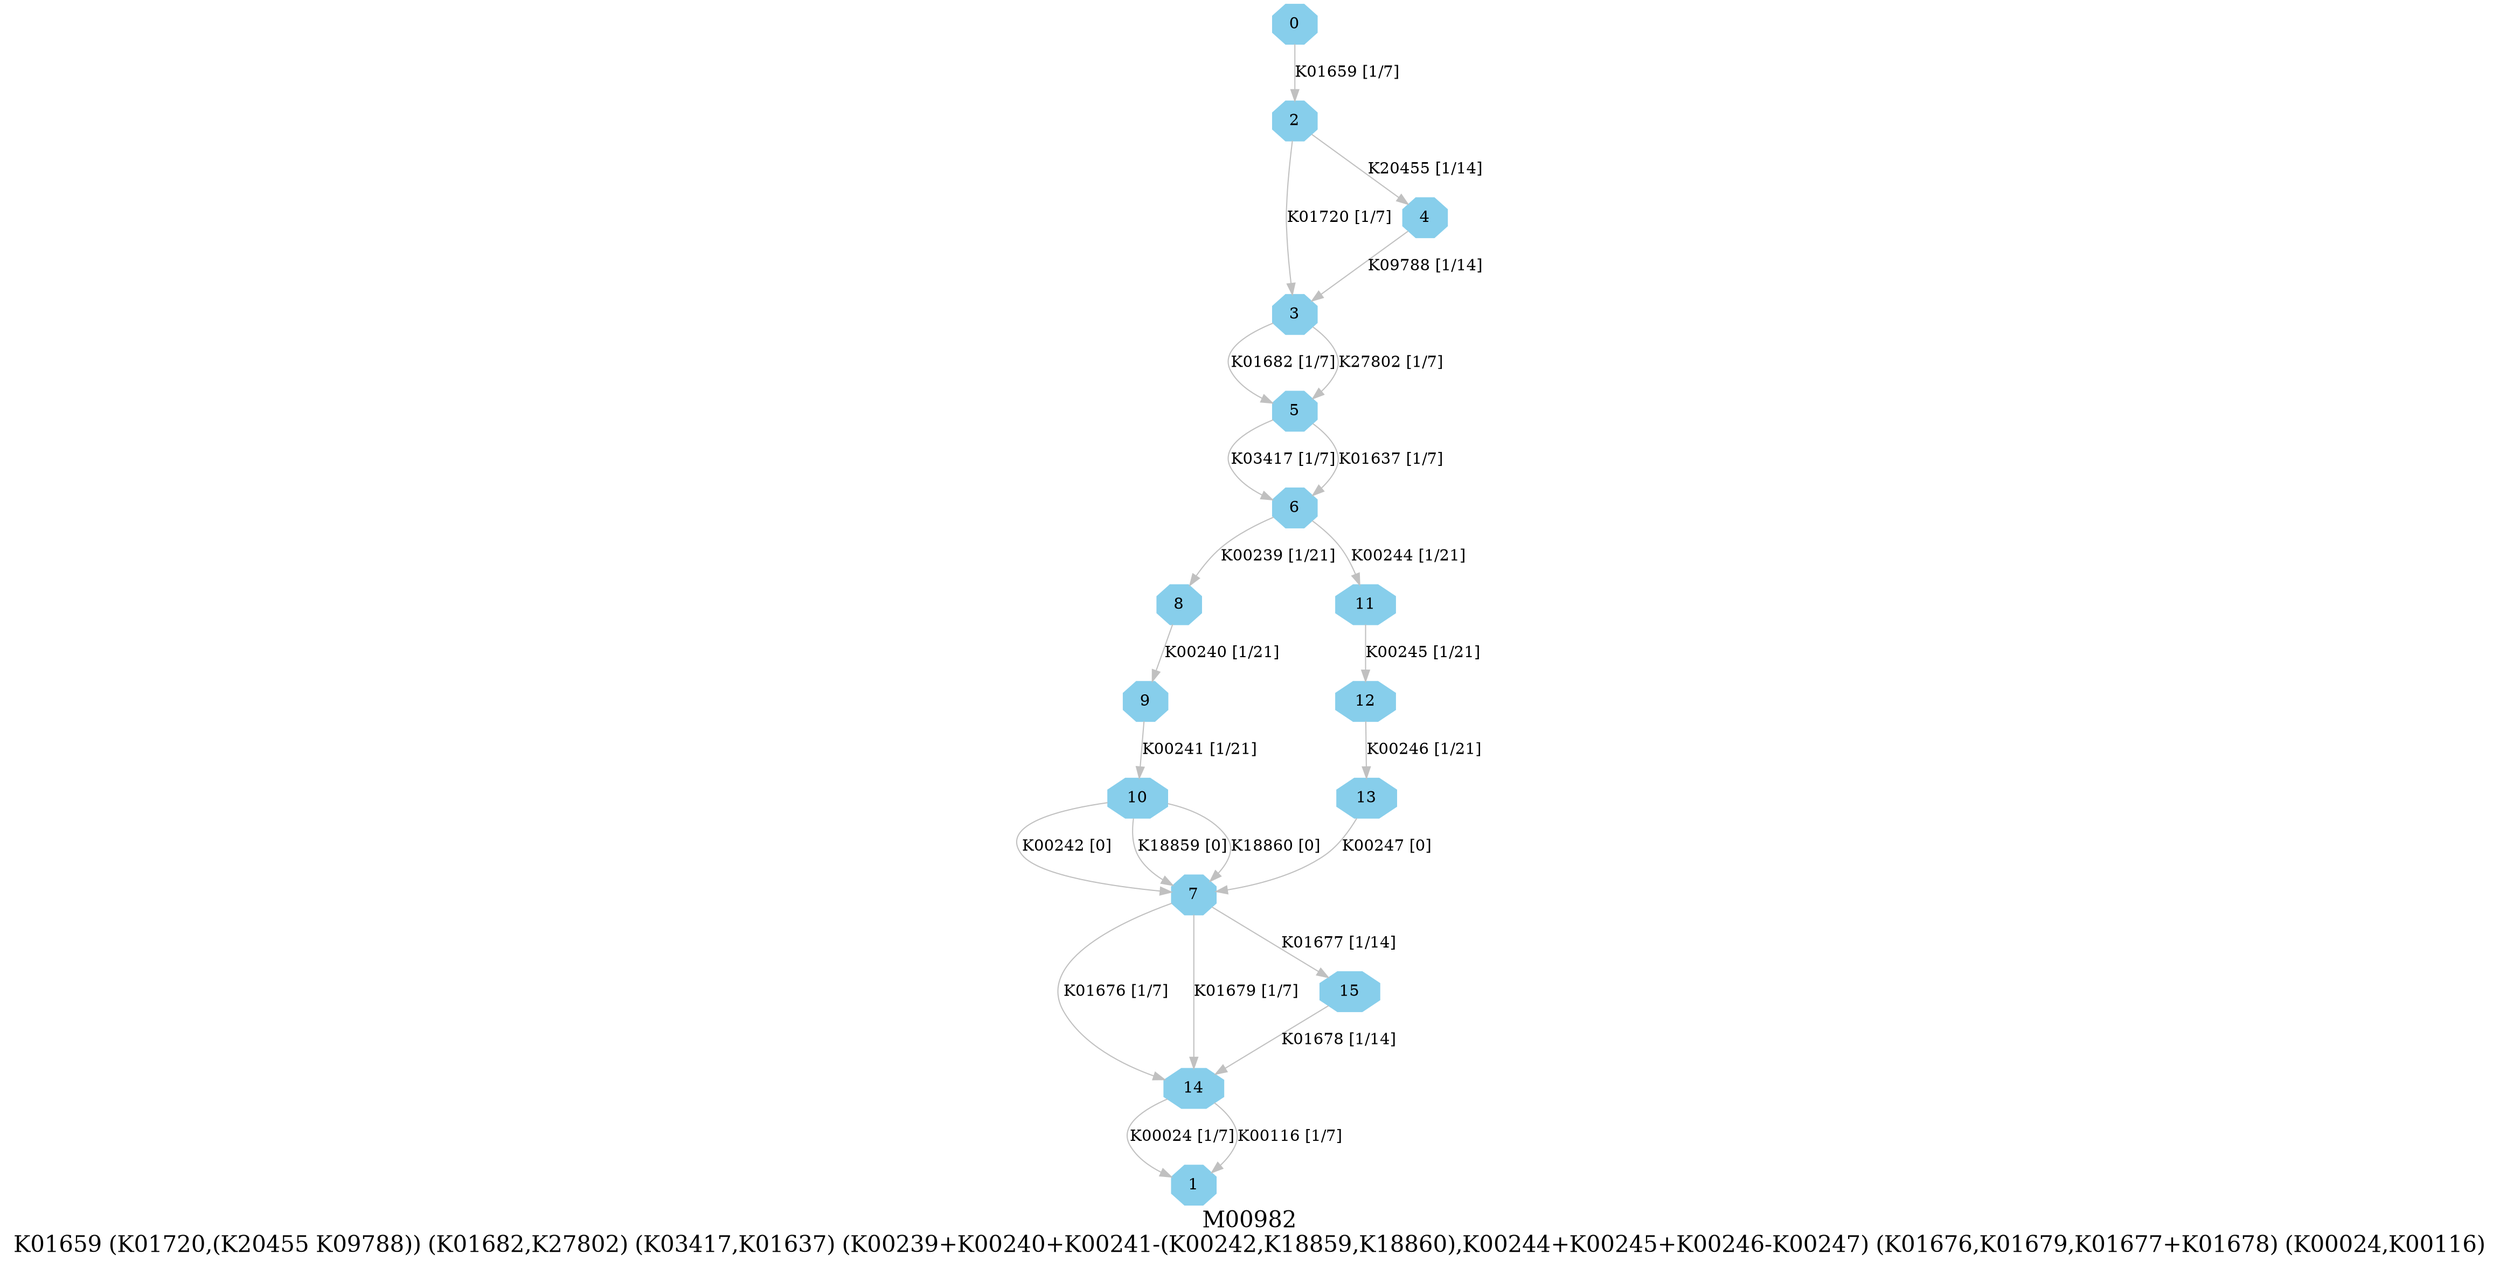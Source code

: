 digraph G {
graph [label="M00982
K01659 (K01720,(K20455 K09788)) (K01682,K27802) (K03417,K01637) (K00239+K00240+K00241-(K00242,K18859,K18860),K00244+K00245+K00246-K00247) (K01676,K01679,K01677+K01678) (K00024,K00116)",fontsize=20];
node [shape=box,style=filled];
edge [len=3,color=grey];
{node [width=.3,height=.3,shape=octagon,style=filled,color=skyblue] 0 1 2 3 4 5 6 7 8 9 10 11 12 13 14 15 }
0 -> 2 [label="K01659 [1/7]"];
2 -> 3 [label="K01720 [1/7]"];
2 -> 4 [label="K20455 [1/14]"];
3 -> 5 [label="K01682 [1/7]"];
3 -> 5 [label="K27802 [1/7]"];
4 -> 3 [label="K09788 [1/14]"];
5 -> 6 [label="K03417 [1/7]"];
5 -> 6 [label="K01637 [1/7]"];
6 -> 8 [label="K00239 [1/21]"];
6 -> 11 [label="K00244 [1/21]"];
7 -> 14 [label="K01676 [1/7]"];
7 -> 14 [label="K01679 [1/7]"];
7 -> 15 [label="K01677 [1/14]"];
8 -> 9 [label="K00240 [1/21]"];
9 -> 10 [label="K00241 [1/21]"];
10 -> 7 [label="K00242 [0]"];
10 -> 7 [label="K18859 [0]"];
10 -> 7 [label="K18860 [0]"];
11 -> 12 [label="K00245 [1/21]"];
12 -> 13 [label="K00246 [1/21]"];
13 -> 7 [label="K00247 [0]"];
14 -> 1 [label="K00024 [1/7]"];
14 -> 1 [label="K00116 [1/7]"];
15 -> 14 [label="K01678 [1/14]"];
}